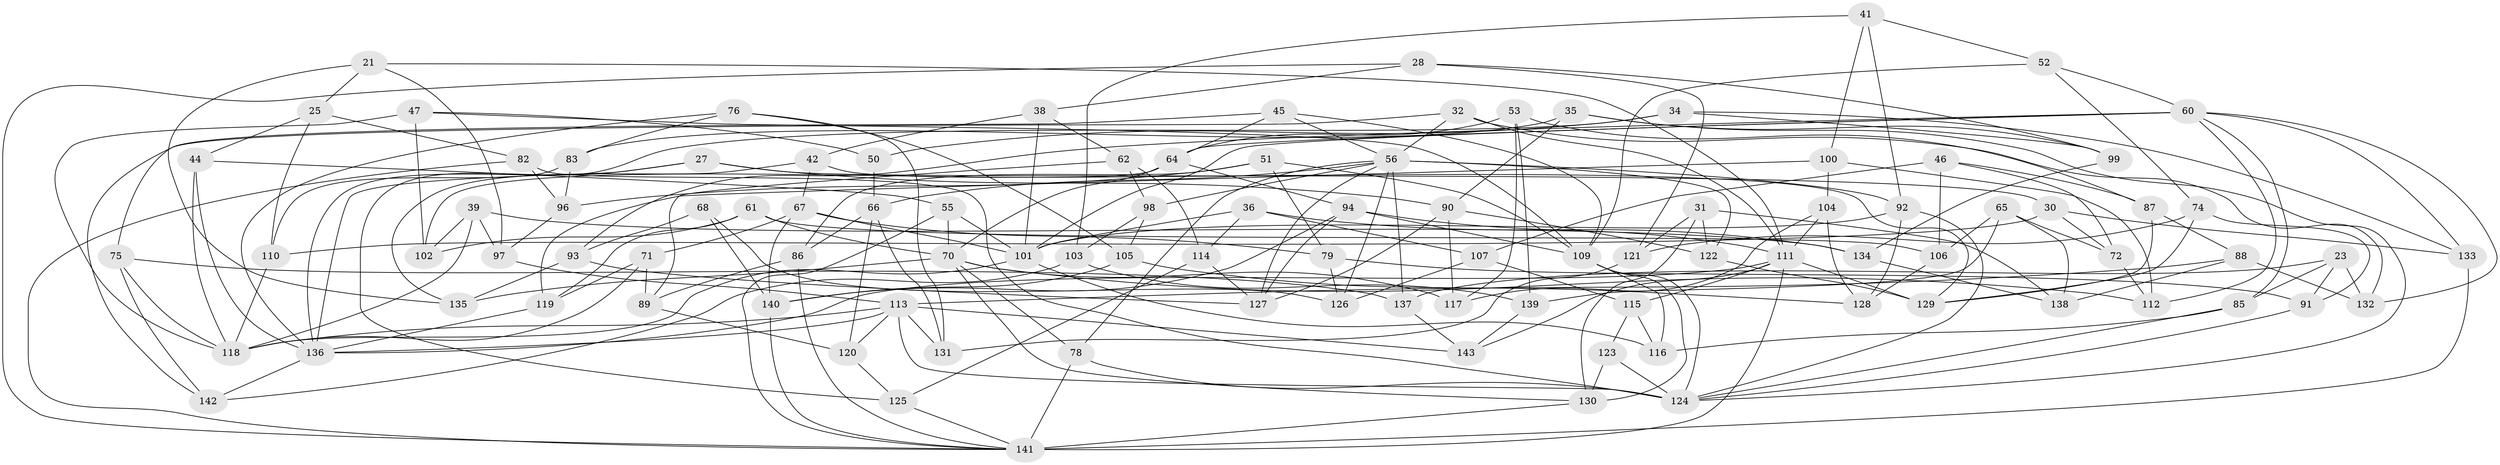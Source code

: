 // original degree distribution, {4: 1.0}
// Generated by graph-tools (version 1.1) at 2025/01/03/04/25 22:01:07]
// undirected, 100 vertices, 229 edges
graph export_dot {
graph [start="1"]
  node [color=gray90,style=filled];
  21;
  23;
  25;
  27;
  28;
  30;
  31;
  32;
  34;
  35;
  36;
  38;
  39;
  41;
  42;
  44;
  45;
  46;
  47;
  50;
  51;
  52;
  53;
  55;
  56 [super="+7+10+12+29"];
  60 [super="+59"];
  61;
  62;
  64 [super="+48"];
  65;
  66 [super="+40"];
  67 [super="+37"];
  68;
  70 [super="+33"];
  71;
  72;
  74;
  75;
  76;
  78 [super="+49"];
  79;
  82;
  83;
  85;
  86;
  87;
  88;
  89;
  90 [super="+20"];
  91;
  92 [super="+17"];
  93;
  94 [super="+13"];
  96;
  97;
  98;
  99;
  100;
  101 [super="+73+54"];
  102;
  103;
  104;
  105;
  106;
  107;
  109 [super="+80"];
  110;
  111 [super="+108"];
  112;
  113 [super="+18+95"];
  114;
  115;
  116;
  117;
  118 [super="+81"];
  119;
  120;
  121;
  122 [super="+77"];
  123;
  124 [super="+57"];
  125;
  126;
  127 [super="+63"];
  128;
  129 [super="+69"];
  130 [super="+84"];
  131;
  132;
  133;
  134;
  135;
  136 [super="+43"];
  137;
  138;
  139;
  140 [super="+58"];
  141 [super="+9+24"];
  142;
  143;
  21 -- 97;
  21 -- 25;
  21 -- 135;
  21 -- 111;
  23 -- 85;
  23 -- 132;
  23 -- 91;
  23 -- 137;
  25 -- 110;
  25 -- 82;
  25 -- 44;
  27 -- 125;
  27 -- 30;
  27 -- 136;
  27 -- 90;
  28 -- 99;
  28 -- 121;
  28 -- 38;
  28 -- 141;
  30 -- 133;
  30 -- 72;
  30 -- 110;
  31 -- 138;
  31 -- 121;
  31 -- 130;
  31 -- 122;
  32 -- 142;
  32 -- 132;
  32 -- 56;
  32 -- 111;
  34 -- 133;
  34 -- 50;
  34 -- 99;
  34 -- 136;
  35 -- 124;
  35 -- 90;
  35 -- 99;
  35 -- 83;
  36 -- 101;
  36 -- 107;
  36 -- 114;
  36 -- 134;
  38 -- 42;
  38 -- 101;
  38 -- 62;
  39 -- 97;
  39 -- 118;
  39 -- 102;
  39 -- 134;
  41 -- 100;
  41 -- 52;
  41 -- 92;
  41 -- 103;
  42 -- 135;
  42 -- 129;
  42 -- 67;
  44 -- 55;
  44 -- 136;
  44 -- 118;
  45 -- 75;
  45 -- 109;
  45 -- 64;
  45 -- 56;
  46 -- 106;
  46 -- 87;
  46 -- 107;
  46 -- 72;
  47 -- 102;
  47 -- 50;
  47 -- 118;
  47 -- 109;
  50 -- 66 [weight=2];
  51 -- 86;
  51 -- 79;
  51 -- 96;
  51 -- 109;
  52 -- 60;
  52 -- 74;
  52 -- 109;
  53 -- 87;
  53 -- 139;
  53 -- 117;
  53 -- 64;
  55 -- 70;
  55 -- 141;
  55 -- 101;
  56 -- 126;
  56 -- 92 [weight=2];
  56 -- 98;
  56 -- 66;
  56 -- 78;
  56 -- 137;
  56 -- 122 [weight=2];
  56 -- 127;
  60 -- 64 [weight=2];
  60 -- 132;
  60 -- 133;
  60 -- 101 [weight=2];
  60 -- 112;
  60 -- 85;
  60 -- 93;
  61 -- 106;
  61 -- 102;
  61 -- 119;
  61 -- 70;
  62 -- 114;
  62 -- 98;
  62 -- 89;
  64 -- 102;
  64 -- 94 [weight=2];
  64 -- 70;
  65 -- 138;
  65 -- 72;
  65 -- 106;
  65 -- 139;
  66 -- 120;
  66 -- 131;
  66 -- 86;
  67 -- 140;
  67 -- 79;
  67 -- 101 [weight=2];
  67 -- 71;
  68 -- 140 [weight=2];
  68 -- 93;
  68 -- 126;
  70 -- 117;
  70 -- 78;
  70 -- 112;
  70 -- 130;
  70 -- 135;
  71 -- 89;
  71 -- 119;
  71 -- 118;
  72 -- 112;
  74 -- 129;
  74 -- 121;
  74 -- 91;
  75 -- 137;
  75 -- 142;
  75 -- 118;
  76 -- 83;
  76 -- 131;
  76 -- 105;
  76 -- 136;
  78 -- 141 [weight=2];
  78 -- 124 [weight=2];
  79 -- 126;
  79 -- 91;
  82 -- 96;
  82 -- 141;
  82 -- 124;
  83 -- 96;
  83 -- 110;
  85 -- 124;
  85 -- 116;
  86 -- 89;
  86 -- 141;
  87 -- 88;
  87 -- 129;
  88 -- 138;
  88 -- 132;
  88 -- 113;
  89 -- 120;
  90 -- 117;
  90 -- 122;
  90 -- 127 [weight=2];
  91 -- 124;
  92 -- 101;
  92 -- 128;
  92 -- 124;
  93 -- 135;
  93 -- 127;
  94 -- 109;
  94 -- 140;
  94 -- 111;
  94 -- 127;
  96 -- 97;
  97 -- 113;
  98 -- 105;
  98 -- 103;
  99 -- 134;
  100 -- 104;
  100 -- 112;
  100 -- 119;
  101 -- 118;
  101 -- 116;
  103 -- 139;
  103 -- 142;
  104 -- 128;
  104 -- 117;
  104 -- 111;
  105 -- 128;
  105 -- 140;
  106 -- 128;
  107 -- 115;
  107 -- 126;
  109 -- 130;
  109 -- 116;
  109 -- 124;
  110 -- 118;
  111 -- 115;
  111 -- 129;
  111 -- 141 [weight=2];
  111 -- 136;
  111 -- 143;
  113 -- 120;
  113 -- 118;
  113 -- 131;
  113 -- 143;
  113 -- 124;
  113 -- 136;
  114 -- 125;
  114 -- 127;
  115 -- 116;
  115 -- 123;
  119 -- 136;
  120 -- 125;
  121 -- 131;
  122 -- 129 [weight=2];
  123 -- 130 [weight=2];
  123 -- 124;
  125 -- 141;
  130 -- 141;
  133 -- 141;
  134 -- 138;
  136 -- 142;
  137 -- 143;
  139 -- 143;
  140 -- 141;
}
